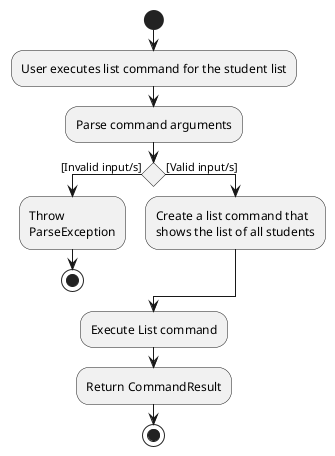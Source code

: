 @startuml
start
:User executes list command for the student list;
:Parse command arguments;

if () then ([Invalid input/s])
    :Throw \nParseException;
    stop
else ([Valid input/s])
    :Create a list command that\nshows the list of all students;

endif
    :Execute List command;
    :Return CommandResult;
stop
@enduml
